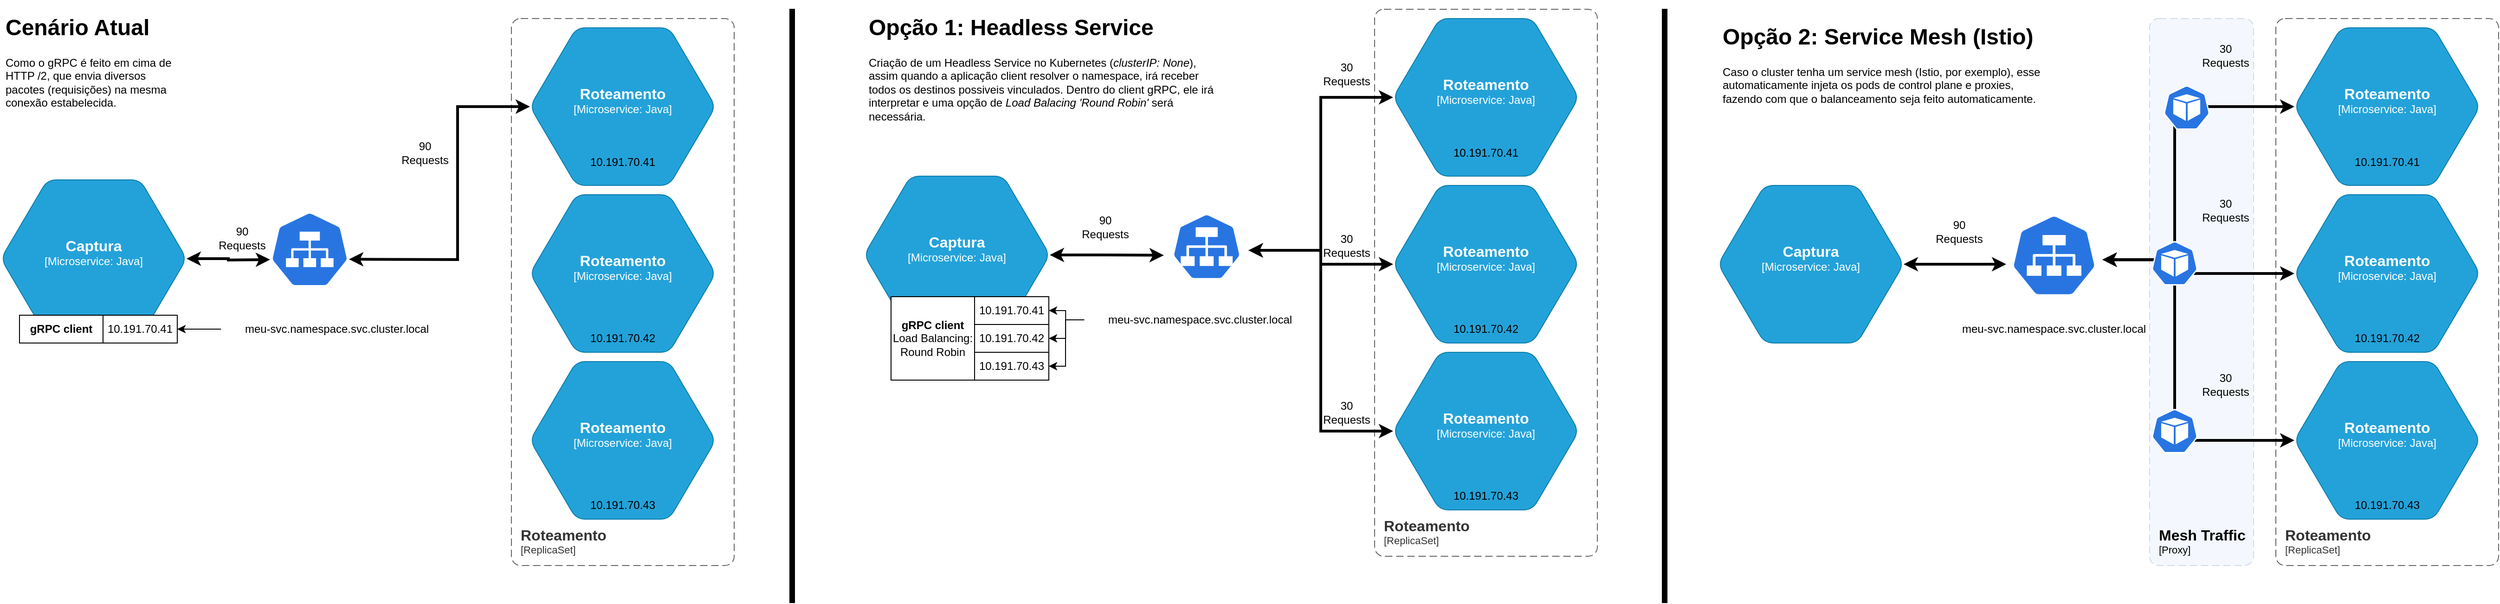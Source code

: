 <mxfile>
    <diagram name="Página-1" id="6_OINyxk6ystVRKWYmdu">
        <mxGraphModel dx="1266" dy="561" grid="1" gridSize="10" guides="1" tooltips="1" connect="1" arrows="1" fold="1" page="1" pageScale="1" pageWidth="800" pageHeight="500" math="0" shadow="0">
            <root>
                <mxCell id="0"/>
                <mxCell id="1" parent="0"/>
                <object placeholders="1" c4Name="Mesh Traffic" c4Type="" c4Application="Proxy" label="&lt;font style=&quot;font-size: 16px&quot;&gt;&lt;b&gt;&lt;div style=&quot;text-align: left&quot;&gt;%c4Name%&lt;/div&gt;&lt;/b&gt;&lt;/font&gt;&lt;div style=&quot;text-align: left&quot;&gt;[%c4Application%]&lt;/div&gt;" id="9plcJ3l9RbdWOvlSgGX6-73">
                    <mxCell style="rounded=1;fontSize=11;whiteSpace=wrap;html=1;dashed=1;arcSize=20;fillColor=#dae8fc;strokeColor=#6c8ebf;labelBackgroundColor=none;align=left;verticalAlign=bottom;labelBorderColor=none;spacingTop=0;spacing=10;dashPattern=8 4;metaEdit=1;rotatable=0;perimeter=rectanglePerimeter;noLabel=0;labelPadding=0;allowArrows=0;connectable=0;expand=0;recursiveResize=0;editable=1;pointerEvents=0;absoluteArcSize=1;points=[[0.25,0,0],[0.5,0,0],[0.75,0,0],[1,0.25,0],[1,0.5,0],[1,0.75,0],[0.75,1,0],[0.5,1,0],[0.25,1,0],[0,0.75,0],[0,0.5,0],[0,0.25,0]];opacity=30;" parent="1" vertex="1">
                        <mxGeometry x="2325" y="20" width="112" height="590" as="geometry"/>
                    </mxCell>
                </object>
                <object placeholders="1" c4Type="Captura" c4Container="Microservice" c4Technology="Java" c4Description="" label="&lt;font style=&quot;font-size: 16px&quot;&gt;&lt;b&gt;%c4Type%&lt;/b&gt;&lt;/font&gt;&lt;div&gt;[%c4Container%:&amp;nbsp;%c4Technology%]&lt;/div&gt;&lt;br&gt;&lt;div&gt;&lt;font style=&quot;font-size: 11px&quot;&gt;&lt;font color=&quot;#E6E6E6&quot;&gt;%c4Description%&lt;/font&gt;&lt;/div&gt;" id="9plcJ3l9RbdWOvlSgGX6-2">
                    <mxCell style="shape=hexagon;size=50;perimeter=hexagonPerimeter2;whiteSpace=wrap;html=1;fixedSize=1;rounded=1;labelBackgroundColor=none;fillColor=#23A2D9;fontSize=12;fontColor=#ffffff;align=center;strokeColor=#0E7DAD;metaEdit=1;points=[[0.5,0,0],[1,0.25,0],[1,0.5,0],[1,0.75,0],[0.5,1,0],[0,0.75,0],[0,0.5,0],[0,0.25,0]];resizable=0;" parent="1" vertex="1">
                        <mxGeometry x="10" y="194" width="200" height="170" as="geometry"/>
                    </mxCell>
                </object>
                <object placeholders="1" c4Type="Roteamento" c4Container="Microservice" c4Technology="Java" c4Description="" label="&lt;font style=&quot;font-size: 16px&quot;&gt;&lt;b&gt;%c4Type%&lt;/b&gt;&lt;/font&gt;&lt;div&gt;[%c4Container%:&amp;nbsp;%c4Technology%]&lt;/div&gt;&lt;br&gt;&lt;div&gt;&lt;font style=&quot;font-size: 11px&quot;&gt;&lt;font color=&quot;#E6E6E6&quot;&gt;%c4Description%&lt;/font&gt;&lt;/div&gt;" id="9plcJ3l9RbdWOvlSgGX6-3">
                    <mxCell style="shape=hexagon;size=50;perimeter=hexagonPerimeter2;whiteSpace=wrap;html=1;fixedSize=1;rounded=1;labelBackgroundColor=none;fillColor=#23A2D9;fontSize=12;fontColor=#ffffff;align=center;strokeColor=#0E7DAD;metaEdit=1;points=[[0.5,0,0],[1,0.25,0],[1,0.5,0],[1,0.75,0],[0.5,1,0],[0,0.75,0],[0,0.5,0],[0,0.25,0]];resizable=0;" parent="1" vertex="1">
                        <mxGeometry x="580" y="30" width="200" height="170" as="geometry"/>
                    </mxCell>
                </object>
                <object placeholders="1" c4Type="Roteamento" c4Container="Microservice" c4Technology="Java" c4Description="" label="&lt;font style=&quot;font-size: 16px&quot;&gt;&lt;b&gt;%c4Type%&lt;/b&gt;&lt;/font&gt;&lt;div&gt;[%c4Container%:&amp;nbsp;%c4Technology%]&lt;/div&gt;&lt;br&gt;&lt;div&gt;&lt;font style=&quot;font-size: 11px&quot;&gt;&lt;font color=&quot;#E6E6E6&quot;&gt;%c4Description%&lt;/font&gt;&lt;/div&gt;" id="9plcJ3l9RbdWOvlSgGX6-4">
                    <mxCell style="shape=hexagon;size=50;perimeter=hexagonPerimeter2;whiteSpace=wrap;html=1;fixedSize=1;rounded=1;labelBackgroundColor=none;fillColor=#23A2D9;fontSize=12;fontColor=#ffffff;align=center;strokeColor=#0E7DAD;metaEdit=1;points=[[0.5,0,0],[1,0.25,0],[1,0.5,0],[1,0.75,0],[0.5,1,0],[0,0.75,0],[0,0.5,0],[0,0.25,0]];resizable=0;" parent="1" vertex="1">
                        <mxGeometry x="580" y="210" width="200" height="170" as="geometry"/>
                    </mxCell>
                </object>
                <object placeholders="1" c4Type="Roteamento" c4Container="Microservice" c4Technology="Java" c4Description="" label="&lt;font style=&quot;font-size: 16px&quot;&gt;&lt;b&gt;%c4Type%&lt;/b&gt;&lt;/font&gt;&lt;div&gt;[%c4Container%:&amp;nbsp;%c4Technology%]&lt;/div&gt;&lt;br&gt;&lt;div&gt;&lt;font style=&quot;font-size: 11px&quot;&gt;&lt;font color=&quot;#E6E6E6&quot;&gt;%c4Description%&lt;/font&gt;&lt;/div&gt;" id="9plcJ3l9RbdWOvlSgGX6-5">
                    <mxCell style="shape=hexagon;size=50;perimeter=hexagonPerimeter2;whiteSpace=wrap;html=1;fixedSize=1;rounded=1;labelBackgroundColor=none;fillColor=#23A2D9;fontSize=12;fontColor=#ffffff;align=center;strokeColor=#0E7DAD;metaEdit=1;points=[[0.5,0,0],[1,0.25,0],[1,0.5,0],[1,0.75,0],[0.5,1,0],[0,0.75,0],[0,0.5,0],[0,0.25,0]];resizable=0;" parent="1" vertex="1">
                        <mxGeometry x="580" y="390" width="200" height="170" as="geometry"/>
                    </mxCell>
                </object>
                <object placeholders="1" c4Name="Roteamento" c4Type="" c4Application="ReplicaSet" label="&lt;font style=&quot;font-size: 16px&quot;&gt;&lt;b&gt;&lt;div style=&quot;text-align: left&quot;&gt;%c4Name%&lt;/div&gt;&lt;/b&gt;&lt;/font&gt;&lt;div style=&quot;text-align: left&quot;&gt;[%c4Application%]&lt;/div&gt;" id="9plcJ3l9RbdWOvlSgGX6-7">
                    <mxCell style="rounded=1;fontSize=11;whiteSpace=wrap;html=1;dashed=1;arcSize=20;fillColor=none;strokeColor=#666666;fontColor=#333333;labelBackgroundColor=none;align=left;verticalAlign=bottom;labelBorderColor=none;spacingTop=0;spacing=10;dashPattern=8 4;metaEdit=1;rotatable=0;perimeter=rectanglePerimeter;noLabel=0;labelPadding=0;allowArrows=0;connectable=0;expand=0;recursiveResize=0;editable=1;pointerEvents=0;absoluteArcSize=1;points=[[0.25,0,0],[0.5,0,0],[0.75,0,0],[1,0.25,0],[1,0.5,0],[1,0.75,0],[0.75,1,0],[0.5,1,0],[0.25,1,0],[0,0.75,0],[0,0.5,0],[0,0.25,0]];" parent="1" vertex="1">
                        <mxGeometry x="560" y="20" width="240" height="590" as="geometry"/>
                    </mxCell>
                </object>
                <mxCell id="9plcJ3l9RbdWOvlSgGX6-9" style="edgeStyle=orthogonalEdgeStyle;rounded=0;orthogonalLoop=1;jettySize=auto;html=1;startArrow=classic;startFill=1;strokeWidth=3;" parent="1" source="9plcJ3l9RbdWOvlSgGX6-2" edge="1">
                    <mxGeometry relative="1" as="geometry">
                        <mxPoint x="300" y="280" as="targetPoint"/>
                    </mxGeometry>
                </mxCell>
                <mxCell id="9plcJ3l9RbdWOvlSgGX6-10" style="edgeStyle=orthogonalEdgeStyle;rounded=0;orthogonalLoop=1;jettySize=auto;html=1;entryX=0;entryY=0.5;entryDx=0;entryDy=0;entryPerimeter=0;startArrow=classic;startFill=1;strokeWidth=3;exitX=0.995;exitY=0.63;exitDx=0;exitDy=0;exitPerimeter=0;" parent="1" source="2" target="9plcJ3l9RbdWOvlSgGX6-3" edge="1">
                    <mxGeometry relative="1" as="geometry">
                        <Array as="points">
                            <mxPoint x="414" y="280"/>
                            <mxPoint x="502" y="280"/>
                            <mxPoint x="502" y="115"/>
                        </Array>
                        <mxPoint x="424.17" y="280" as="sourcePoint"/>
                    </mxGeometry>
                </mxCell>
                <mxCell id="9plcJ3l9RbdWOvlSgGX6-37" style="edgeStyle=orthogonalEdgeStyle;rounded=0;orthogonalLoop=1;jettySize=auto;html=1;entryX=1;entryY=0.5;entryDx=0;entryDy=0;" parent="1" source="9plcJ3l9RbdWOvlSgGX6-11" target="9plcJ3l9RbdWOvlSgGX6-13" edge="1">
                    <mxGeometry relative="1" as="geometry"/>
                </mxCell>
                <mxCell id="9plcJ3l9RbdWOvlSgGX6-11" value="meu-svc.namespace.svc.cluster.local" style="text;html=1;align=center;verticalAlign=middle;whiteSpace=wrap;rounded=0;" parent="1" vertex="1">
                    <mxGeometry x="247.09" y="340" width="250" height="30" as="geometry"/>
                </mxCell>
                <mxCell id="9plcJ3l9RbdWOvlSgGX6-12" value="10.191.70.41" style="text;html=1;align=center;verticalAlign=middle;whiteSpace=wrap;rounded=0;" parent="1" vertex="1">
                    <mxGeometry x="640" y="160" width="80" height="30" as="geometry"/>
                </mxCell>
                <mxCell id="9plcJ3l9RbdWOvlSgGX6-13" value="10.191.70.41" style="text;html=1;align=center;verticalAlign=middle;whiteSpace=wrap;rounded=0;fillColor=default;strokeColor=default;gradientColor=none;" parent="1" vertex="1">
                    <mxGeometry x="120" y="340" width="80" height="30" as="geometry"/>
                </mxCell>
                <mxCell id="9plcJ3l9RbdWOvlSgGX6-14" value="10.191.70.42" style="text;html=1;align=center;verticalAlign=middle;whiteSpace=wrap;rounded=0;" parent="1" vertex="1">
                    <mxGeometry x="640" y="350" width="80" height="30" as="geometry"/>
                </mxCell>
                <mxCell id="9plcJ3l9RbdWOvlSgGX6-15" value="10.191.70.43" style="text;html=1;align=center;verticalAlign=middle;whiteSpace=wrap;rounded=0;" parent="1" vertex="1">
                    <mxGeometry x="640" y="530" width="80" height="30" as="geometry"/>
                </mxCell>
                <object placeholders="1" c4Type="Captura" c4Container="Microservice" c4Technology="Java" c4Description="" label="&lt;font style=&quot;font-size: 16px&quot;&gt;&lt;b&gt;%c4Type%&lt;/b&gt;&lt;/font&gt;&lt;div&gt;[%c4Container%:&amp;nbsp;%c4Technology%]&lt;/div&gt;&lt;br&gt;&lt;div&gt;&lt;font style=&quot;font-size: 11px&quot;&gt;&lt;font color=&quot;#E6E6E6&quot;&gt;%c4Description%&lt;/font&gt;&lt;/div&gt;" id="9plcJ3l9RbdWOvlSgGX6-16">
                    <mxCell style="shape=hexagon;size=50;perimeter=hexagonPerimeter2;whiteSpace=wrap;html=1;fixedSize=1;rounded=1;labelBackgroundColor=none;fillColor=#23A2D9;fontSize=12;fontColor=#ffffff;align=center;strokeColor=#0E7DAD;metaEdit=1;points=[[0.5,0,0],[1,0.25,0],[1,0.5,0],[1,0.75,0],[0.5,1,0],[0,0.75,0],[0,0.5,0],[0,0.25,0]];resizable=0;" parent="1" vertex="1">
                        <mxGeometry x="940" y="190" width="200" height="170" as="geometry"/>
                    </mxCell>
                </object>
                <object placeholders="1" c4Type="Roteamento" c4Container="Microservice" c4Technology="Java" c4Description="" label="&lt;font style=&quot;font-size: 16px&quot;&gt;&lt;b&gt;%c4Type%&lt;/b&gt;&lt;/font&gt;&lt;div&gt;[%c4Container%:&amp;nbsp;%c4Technology%]&lt;/div&gt;&lt;br&gt;&lt;div&gt;&lt;font style=&quot;font-size: 11px&quot;&gt;&lt;font color=&quot;#E6E6E6&quot;&gt;%c4Description%&lt;/font&gt;&lt;/div&gt;" id="9plcJ3l9RbdWOvlSgGX6-17">
                    <mxCell style="shape=hexagon;size=50;perimeter=hexagonPerimeter2;whiteSpace=wrap;html=1;fixedSize=1;rounded=1;labelBackgroundColor=none;fillColor=#23A2D9;fontSize=12;fontColor=#ffffff;align=center;strokeColor=#0E7DAD;metaEdit=1;points=[[0.5,0,0],[1,0.25,0],[1,0.5,0],[1,0.75,0],[0.5,1,0],[0,0.75,0],[0,0.5,0],[0,0.25,0]];resizable=0;" parent="1" vertex="1">
                        <mxGeometry x="1510" y="20" width="200" height="170" as="geometry"/>
                    </mxCell>
                </object>
                <object placeholders="1" c4Type="Roteamento" c4Container="Microservice" c4Technology="Java" c4Description="" label="&lt;font style=&quot;font-size: 16px&quot;&gt;&lt;b&gt;%c4Type%&lt;/b&gt;&lt;/font&gt;&lt;div&gt;[%c4Container%:&amp;nbsp;%c4Technology%]&lt;/div&gt;&lt;br&gt;&lt;div&gt;&lt;font style=&quot;font-size: 11px&quot;&gt;&lt;font color=&quot;#E6E6E6&quot;&gt;%c4Description%&lt;/font&gt;&lt;/div&gt;" id="9plcJ3l9RbdWOvlSgGX6-18">
                    <mxCell style="shape=hexagon;size=50;perimeter=hexagonPerimeter2;whiteSpace=wrap;html=1;fixedSize=1;rounded=1;labelBackgroundColor=none;fillColor=#23A2D9;fontSize=12;fontColor=#ffffff;align=center;strokeColor=#0E7DAD;metaEdit=1;points=[[0.5,0,0],[1,0.25,0],[1,0.5,0],[1,0.75,0],[0.5,1,0],[0,0.75,0],[0,0.5,0],[0,0.25,0]];resizable=0;" parent="1" vertex="1">
                        <mxGeometry x="1510" y="200" width="200" height="170" as="geometry"/>
                    </mxCell>
                </object>
                <object placeholders="1" c4Type="Roteamento" c4Container="Microservice" c4Technology="Java" c4Description="" label="&lt;font style=&quot;font-size: 16px&quot;&gt;&lt;b&gt;%c4Type%&lt;/b&gt;&lt;/font&gt;&lt;div&gt;[%c4Container%:&amp;nbsp;%c4Technology%]&lt;/div&gt;&lt;br&gt;&lt;div&gt;&lt;font style=&quot;font-size: 11px&quot;&gt;&lt;font color=&quot;#E6E6E6&quot;&gt;%c4Description%&lt;/font&gt;&lt;/div&gt;" id="9plcJ3l9RbdWOvlSgGX6-19">
                    <mxCell style="shape=hexagon;size=50;perimeter=hexagonPerimeter2;whiteSpace=wrap;html=1;fixedSize=1;rounded=1;labelBackgroundColor=none;fillColor=#23A2D9;fontSize=12;fontColor=#ffffff;align=center;strokeColor=#0E7DAD;metaEdit=1;points=[[0.5,0,0],[1,0.25,0],[1,0.5,0],[1,0.75,0],[0.5,1,0],[0,0.75,0],[0,0.5,0],[0,0.25,0]];resizable=0;" parent="1" vertex="1">
                        <mxGeometry x="1510" y="380" width="200" height="170" as="geometry"/>
                    </mxCell>
                </object>
                <object placeholders="1" c4Name="Roteamento" c4Type="" c4Application="ReplicaSet" label="&lt;font style=&quot;font-size: 16px&quot;&gt;&lt;b&gt;&lt;div style=&quot;text-align: left&quot;&gt;%c4Name%&lt;/div&gt;&lt;/b&gt;&lt;/font&gt;&lt;div style=&quot;text-align: left&quot;&gt;[%c4Application%]&lt;/div&gt;" id="9plcJ3l9RbdWOvlSgGX6-20">
                    <mxCell style="rounded=1;fontSize=11;whiteSpace=wrap;html=1;dashed=1;arcSize=20;fillColor=none;strokeColor=#666666;fontColor=#333333;labelBackgroundColor=none;align=left;verticalAlign=bottom;labelBorderColor=none;spacingTop=0;spacing=10;dashPattern=8 4;metaEdit=1;rotatable=0;perimeter=rectanglePerimeter;noLabel=0;labelPadding=0;allowArrows=0;connectable=0;expand=0;recursiveResize=0;editable=1;pointerEvents=0;absoluteArcSize=1;points=[[0.25,0,0],[0.5,0,0],[0.75,0,0],[1,0.25,0],[1,0.5,0],[1,0.75,0],[0.75,1,0],[0.5,1,0],[0.25,1,0],[0,0.75,0],[0,0.5,0],[0,0.25,0]];" parent="1" vertex="1">
                        <mxGeometry x="1490" y="10" width="240" height="590" as="geometry"/>
                    </mxCell>
                </object>
                <mxCell id="9plcJ3l9RbdWOvlSgGX6-29" style="edgeStyle=orthogonalEdgeStyle;rounded=0;orthogonalLoop=1;jettySize=auto;html=1;startArrow=classic;startFill=1;strokeWidth=3;" parent="1" target="9plcJ3l9RbdWOvlSgGX6-18" edge="1">
                    <mxGeometry relative="1" as="geometry">
                        <Array as="points">
                            <mxPoint x="1432" y="270"/>
                            <mxPoint x="1432" y="285"/>
                        </Array>
                        <mxPoint x="1354.17" y="270.029" as="sourcePoint"/>
                    </mxGeometry>
                </mxCell>
                <mxCell id="9plcJ3l9RbdWOvlSgGX6-22" style="edgeStyle=orthogonalEdgeStyle;rounded=0;orthogonalLoop=1;jettySize=auto;html=1;entryX=0.005;entryY=0.63;entryDx=0;entryDy=0;entryPerimeter=0;startArrow=classic;startFill=1;strokeWidth=3;" parent="1" source="9plcJ3l9RbdWOvlSgGX6-16" target="3" edge="1">
                    <mxGeometry relative="1" as="geometry">
                        <mxPoint x="1250.521" y="275" as="targetPoint"/>
                    </mxGeometry>
                </mxCell>
                <mxCell id="9plcJ3l9RbdWOvlSgGX6-23" style="edgeStyle=orthogonalEdgeStyle;rounded=0;orthogonalLoop=1;jettySize=auto;html=1;entryX=0;entryY=0.5;entryDx=0;entryDy=0;entryPerimeter=0;startArrow=classic;startFill=1;strokeWidth=3;" parent="1" target="9plcJ3l9RbdWOvlSgGX6-17" edge="1">
                    <mxGeometry relative="1" as="geometry">
                        <Array as="points">
                            <mxPoint x="1432" y="270"/>
                            <mxPoint x="1432" y="105"/>
                        </Array>
                        <mxPoint x="1354.17" y="270.029" as="sourcePoint"/>
                    </mxGeometry>
                </mxCell>
                <mxCell id="9plcJ3l9RbdWOvlSgGX6-34" style="edgeStyle=orthogonalEdgeStyle;rounded=0;orthogonalLoop=1;jettySize=auto;html=1;" parent="1" source="9plcJ3l9RbdWOvlSgGX6-24" target="9plcJ3l9RbdWOvlSgGX6-26" edge="1">
                    <mxGeometry relative="1" as="geometry"/>
                </mxCell>
                <mxCell id="9plcJ3l9RbdWOvlSgGX6-35" style="edgeStyle=orthogonalEdgeStyle;rounded=0;orthogonalLoop=1;jettySize=auto;html=1;entryX=1;entryY=0.5;entryDx=0;entryDy=0;" parent="1" source="9plcJ3l9RbdWOvlSgGX6-24" target="9plcJ3l9RbdWOvlSgGX6-31" edge="1">
                    <mxGeometry relative="1" as="geometry"/>
                </mxCell>
                <mxCell id="9plcJ3l9RbdWOvlSgGX6-36" style="edgeStyle=orthogonalEdgeStyle;rounded=0;orthogonalLoop=1;jettySize=auto;html=1;entryX=1;entryY=0.5;entryDx=0;entryDy=0;" parent="1" source="9plcJ3l9RbdWOvlSgGX6-24" target="9plcJ3l9RbdWOvlSgGX6-32" edge="1">
                    <mxGeometry relative="1" as="geometry">
                        <Array as="points">
                            <mxPoint x="1157" y="345"/>
                            <mxPoint x="1157" y="395"/>
                        </Array>
                    </mxGeometry>
                </mxCell>
                <mxCell id="9plcJ3l9RbdWOvlSgGX6-24" value="meu-svc.namespace.svc.cluster.local" style="text;html=1;align=center;verticalAlign=middle;whiteSpace=wrap;rounded=0;" parent="1" vertex="1">
                    <mxGeometry x="1177.09" y="330" width="250" height="30" as="geometry"/>
                </mxCell>
                <mxCell id="9plcJ3l9RbdWOvlSgGX6-25" value="10.191.70.41" style="text;html=1;align=center;verticalAlign=middle;whiteSpace=wrap;rounded=0;" parent="1" vertex="1">
                    <mxGeometry x="1570" y="150" width="80" height="30" as="geometry"/>
                </mxCell>
                <mxCell id="9plcJ3l9RbdWOvlSgGX6-26" value="10.191.70.41" style="text;html=1;align=center;verticalAlign=middle;whiteSpace=wrap;rounded=0;fillColor=default;strokeColor=default;gradientColor=none;" parent="1" vertex="1">
                    <mxGeometry x="1059" y="320" width="80" height="30" as="geometry"/>
                </mxCell>
                <mxCell id="9plcJ3l9RbdWOvlSgGX6-27" value="10.191.70.42" style="text;html=1;align=center;verticalAlign=middle;whiteSpace=wrap;rounded=0;" parent="1" vertex="1">
                    <mxGeometry x="1570" y="340" width="80" height="30" as="geometry"/>
                </mxCell>
                <mxCell id="9plcJ3l9RbdWOvlSgGX6-28" value="10.191.70.43" style="text;html=1;align=center;verticalAlign=middle;whiteSpace=wrap;rounded=0;" parent="1" vertex="1">
                    <mxGeometry x="1570" y="520" width="80" height="30" as="geometry"/>
                </mxCell>
                <mxCell id="9plcJ3l9RbdWOvlSgGX6-30" style="edgeStyle=orthogonalEdgeStyle;rounded=0;orthogonalLoop=1;jettySize=auto;html=1;entryX=0;entryY=0.5;entryDx=0;entryDy=0;entryPerimeter=0;startArrow=classic;startFill=1;strokeWidth=3;" parent="1" target="9plcJ3l9RbdWOvlSgGX6-19" edge="1">
                    <mxGeometry relative="1" as="geometry">
                        <Array as="points">
                            <mxPoint x="1432" y="270"/>
                            <mxPoint x="1432" y="465"/>
                        </Array>
                        <mxPoint x="1354.17" y="270.029" as="sourcePoint"/>
                    </mxGeometry>
                </mxCell>
                <mxCell id="9plcJ3l9RbdWOvlSgGX6-31" value="10.191.70.42" style="text;html=1;align=center;verticalAlign=middle;whiteSpace=wrap;rounded=0;fillColor=default;strokeColor=default;gradientColor=none;" parent="1" vertex="1">
                    <mxGeometry x="1059" y="350" width="80" height="30" as="geometry"/>
                </mxCell>
                <mxCell id="9plcJ3l9RbdWOvlSgGX6-32" value="10.191.70.43" style="text;html=1;align=center;verticalAlign=middle;whiteSpace=wrap;rounded=0;fillColor=default;strokeColor=default;gradientColor=none;" parent="1" vertex="1">
                    <mxGeometry x="1059" y="380" width="80" height="30" as="geometry"/>
                </mxCell>
                <mxCell id="9plcJ3l9RbdWOvlSgGX6-33" value="&lt;b&gt;gRPC client&lt;/b&gt;&lt;br&gt;Load Balancing: Round Robin" style="rounded=0;whiteSpace=wrap;html=1;" parent="1" vertex="1">
                    <mxGeometry x="969" y="320" width="90" height="90" as="geometry"/>
                </mxCell>
                <mxCell id="9plcJ3l9RbdWOvlSgGX6-38" value="&lt;b&gt;gRPC client&lt;/b&gt;" style="rounded=0;whiteSpace=wrap;html=1;" parent="1" vertex="1">
                    <mxGeometry x="30" y="340" width="90" height="30" as="geometry"/>
                </mxCell>
                <mxCell id="9plcJ3l9RbdWOvlSgGX6-40" value="&lt;h1&gt;Cenário Atual&lt;/h1&gt;&lt;p&gt;Como o gRPC é feito em cima de HTTP /2, que envia diversos pacotes (requisições) na mesma conexão estabelecida.&lt;/p&gt;" style="text;html=1;spacing=5;spacingTop=-20;whiteSpace=wrap;overflow=hidden;rounded=0;" parent="1" vertex="1">
                    <mxGeometry x="10" y="10" width="190" height="120" as="geometry"/>
                </mxCell>
                <mxCell id="9plcJ3l9RbdWOvlSgGX6-41" value="&lt;h1&gt;Opção 1: Headless Service&lt;/h1&gt;&lt;div&gt;Criação de um Headless Service no Kubernetes (&lt;i&gt;clusterIP: None&lt;/i&gt;), assim quando a aplicação client resolver o namespace, irá receber todos os destinos possiveis vinculados. Dentro do client gRPC, ele irá interpretar e uma opção de &lt;i&gt;Load Balacing 'Round Robin' &lt;/i&gt;será necessária.&lt;/div&gt;" style="text;html=1;spacing=5;spacingTop=-20;whiteSpace=wrap;overflow=hidden;rounded=0;" parent="1" vertex="1">
                    <mxGeometry x="940" y="10" width="380" height="130" as="geometry"/>
                </mxCell>
                <object placeholders="1" c4Type="Captura" c4Container="Microservice" c4Technology="Java" c4Description="" label="&lt;font style=&quot;font-size: 16px&quot;&gt;&lt;b&gt;%c4Type%&lt;/b&gt;&lt;/font&gt;&lt;div&gt;[%c4Container%:&amp;nbsp;%c4Technology%]&lt;/div&gt;&lt;br&gt;&lt;div&gt;&lt;font style=&quot;font-size: 11px&quot;&gt;&lt;font color=&quot;#E6E6E6&quot;&gt;%c4Description%&lt;/font&gt;&lt;/div&gt;" id="9plcJ3l9RbdWOvlSgGX6-43">
                    <mxCell style="shape=hexagon;size=50;perimeter=hexagonPerimeter2;whiteSpace=wrap;html=1;fixedSize=1;rounded=1;labelBackgroundColor=none;fillColor=#23A2D9;fontSize=12;fontColor=#ffffff;align=center;strokeColor=#0E7DAD;metaEdit=1;points=[[0.5,0,0],[1,0.25,0],[1,0.5,0],[1,0.75,0],[0.5,1,0],[0,0.75,0],[0,0.5,0],[0,0.25,0]];resizable=0;" parent="1" vertex="1">
                        <mxGeometry x="1860" y="200" width="200" height="170" as="geometry"/>
                    </mxCell>
                </object>
                <object placeholders="1" c4Type="Roteamento" c4Container="Microservice" c4Technology="Java" c4Description="" label="&lt;font style=&quot;font-size: 16px&quot;&gt;&lt;b&gt;%c4Type%&lt;/b&gt;&lt;/font&gt;&lt;div&gt;[%c4Container%:&amp;nbsp;%c4Technology%]&lt;/div&gt;&lt;br&gt;&lt;div&gt;&lt;font style=&quot;font-size: 11px&quot;&gt;&lt;font color=&quot;#E6E6E6&quot;&gt;%c4Description%&lt;/font&gt;&lt;/div&gt;" id="9plcJ3l9RbdWOvlSgGX6-44">
                    <mxCell style="shape=hexagon;size=50;perimeter=hexagonPerimeter2;whiteSpace=wrap;html=1;fixedSize=1;rounded=1;labelBackgroundColor=none;fillColor=#23A2D9;fontSize=12;fontColor=#ffffff;align=center;strokeColor=#0E7DAD;metaEdit=1;points=[[0.5,0,0],[1,0.25,0],[1,0.5,0],[1,0.75,0],[0.5,1,0],[0,0.75,0],[0,0.5,0],[0,0.25,0]];resizable=0;" parent="1" vertex="1">
                        <mxGeometry x="2481" y="30" width="200" height="170" as="geometry"/>
                    </mxCell>
                </object>
                <object placeholders="1" c4Type="Roteamento" c4Container="Microservice" c4Technology="Java" c4Description="" label="&lt;font style=&quot;font-size: 16px&quot;&gt;&lt;b&gt;%c4Type%&lt;/b&gt;&lt;/font&gt;&lt;div&gt;[%c4Container%:&amp;nbsp;%c4Technology%]&lt;/div&gt;&lt;br&gt;&lt;div&gt;&lt;font style=&quot;font-size: 11px&quot;&gt;&lt;font color=&quot;#E6E6E6&quot;&gt;%c4Description%&lt;/font&gt;&lt;/div&gt;" id="9plcJ3l9RbdWOvlSgGX6-45">
                    <mxCell style="shape=hexagon;size=50;perimeter=hexagonPerimeter2;whiteSpace=wrap;html=1;fixedSize=1;rounded=1;labelBackgroundColor=none;fillColor=#23A2D9;fontSize=12;fontColor=#ffffff;align=center;strokeColor=#0E7DAD;metaEdit=1;points=[[0.5,0,0],[1,0.25,0],[1,0.5,0],[1,0.75,0],[0.5,1,0],[0,0.75,0],[0,0.5,0],[0,0.25,0]];resizable=0;" parent="1" vertex="1">
                        <mxGeometry x="2481" y="210" width="200" height="170" as="geometry"/>
                    </mxCell>
                </object>
                <object placeholders="1" c4Type="Roteamento" c4Container="Microservice" c4Technology="Java" c4Description="" label="&lt;font style=&quot;font-size: 16px&quot;&gt;&lt;b&gt;%c4Type%&lt;/b&gt;&lt;/font&gt;&lt;div&gt;[%c4Container%:&amp;nbsp;%c4Technology%]&lt;/div&gt;&lt;br&gt;&lt;div&gt;&lt;font style=&quot;font-size: 11px&quot;&gt;&lt;font color=&quot;#E6E6E6&quot;&gt;%c4Description%&lt;/font&gt;&lt;/div&gt;" id="9plcJ3l9RbdWOvlSgGX6-46">
                    <mxCell style="shape=hexagon;size=50;perimeter=hexagonPerimeter2;whiteSpace=wrap;html=1;fixedSize=1;rounded=1;labelBackgroundColor=none;fillColor=#23A2D9;fontSize=12;fontColor=#ffffff;align=center;strokeColor=#0E7DAD;metaEdit=1;points=[[0.5,0,0],[1,0.25,0],[1,0.5,0],[1,0.75,0],[0.5,1,0],[0,0.75,0],[0,0.5,0],[0,0.25,0]];resizable=0;" parent="1" vertex="1">
                        <mxGeometry x="2481" y="390" width="200" height="170" as="geometry"/>
                    </mxCell>
                </object>
                <object placeholders="1" c4Name="Roteamento" c4Type="" c4Application="ReplicaSet" label="&lt;font style=&quot;font-size: 16px&quot;&gt;&lt;b&gt;&lt;div style=&quot;text-align: left&quot;&gt;%c4Name%&lt;/div&gt;&lt;/b&gt;&lt;/font&gt;&lt;div style=&quot;text-align: left&quot;&gt;[%c4Application%]&lt;/div&gt;" id="9plcJ3l9RbdWOvlSgGX6-47">
                    <mxCell style="rounded=1;fontSize=11;whiteSpace=wrap;html=1;dashed=1;arcSize=20;fillColor=none;strokeColor=#666666;fontColor=#333333;labelBackgroundColor=none;align=left;verticalAlign=bottom;labelBorderColor=none;spacingTop=0;spacing=10;dashPattern=8 4;metaEdit=1;rotatable=0;perimeter=rectanglePerimeter;noLabel=0;labelPadding=0;allowArrows=0;connectable=0;expand=0;recursiveResize=0;editable=1;pointerEvents=0;absoluteArcSize=1;points=[[0.25,0,0],[0.5,0,0],[0.75,0,0],[1,0.25,0],[1,0.5,0],[1,0.75,0],[0.75,1,0],[0.5,1,0],[0.25,1,0],[0,0.75,0],[0,0.5,0],[0,0.25,0]];" parent="1" vertex="1">
                        <mxGeometry x="2461" y="20" width="240" height="590" as="geometry"/>
                    </mxCell>
                </object>
                <mxCell id="9plcJ3l9RbdWOvlSgGX6-48" style="edgeStyle=orthogonalEdgeStyle;rounded=0;orthogonalLoop=1;jettySize=auto;html=1;startArrow=classic;startFill=1;strokeWidth=3;" parent="1" target="9plcJ3l9RbdWOvlSgGX6-45" edge="1">
                    <mxGeometry relative="1" as="geometry">
                        <Array as="points">
                            <mxPoint x="2352" y="280"/>
                            <mxPoint x="2352" y="295"/>
                        </Array>
                        <mxPoint x="2274.17" y="280.143" as="sourcePoint"/>
                    </mxGeometry>
                </mxCell>
                <mxCell id="9plcJ3l9RbdWOvlSgGX6-50" style="edgeStyle=orthogonalEdgeStyle;rounded=0;orthogonalLoop=1;jettySize=auto;html=1;entryX=0.005;entryY=0.63;entryDx=0;entryDy=0;entryPerimeter=0;startArrow=classic;startFill=1;strokeWidth=3;" parent="1" source="9plcJ3l9RbdWOvlSgGX6-43" edge="1">
                    <mxGeometry relative="1" as="geometry">
                        <mxPoint x="2170.521" y="285" as="targetPoint"/>
                    </mxGeometry>
                </mxCell>
                <mxCell id="9plcJ3l9RbdWOvlSgGX6-51" style="edgeStyle=orthogonalEdgeStyle;rounded=0;orthogonalLoop=1;jettySize=auto;html=1;entryX=0;entryY=0.5;entryDx=0;entryDy=0;entryPerimeter=0;startArrow=classic;startFill=1;strokeWidth=3;" parent="1" target="9plcJ3l9RbdWOvlSgGX6-44" edge="1">
                    <mxGeometry relative="1" as="geometry">
                        <Array as="points">
                            <mxPoint x="2352" y="280"/>
                            <mxPoint x="2352" y="115"/>
                        </Array>
                        <mxPoint x="2274.17" y="280.143" as="sourcePoint"/>
                    </mxGeometry>
                </mxCell>
                <mxCell id="9plcJ3l9RbdWOvlSgGX6-55" value="meu-svc.namespace.svc.cluster.local" style="text;html=1;align=center;verticalAlign=middle;whiteSpace=wrap;rounded=0;" parent="1" vertex="1">
                    <mxGeometry x="2097.09" y="340" width="250" height="30" as="geometry"/>
                </mxCell>
                <mxCell id="9plcJ3l9RbdWOvlSgGX6-56" value="10.191.70.41" style="text;html=1;align=center;verticalAlign=middle;whiteSpace=wrap;rounded=0;" parent="1" vertex="1">
                    <mxGeometry x="2541" y="160" width="80" height="30" as="geometry"/>
                </mxCell>
                <mxCell id="9plcJ3l9RbdWOvlSgGX6-58" value="10.191.70.42" style="text;html=1;align=center;verticalAlign=middle;whiteSpace=wrap;rounded=0;" parent="1" vertex="1">
                    <mxGeometry x="2541" y="350" width="80" height="30" as="geometry"/>
                </mxCell>
                <mxCell id="9plcJ3l9RbdWOvlSgGX6-59" value="10.191.70.43" style="text;html=1;align=center;verticalAlign=middle;whiteSpace=wrap;rounded=0;" parent="1" vertex="1">
                    <mxGeometry x="2541" y="530" width="80" height="30" as="geometry"/>
                </mxCell>
                <mxCell id="9plcJ3l9RbdWOvlSgGX6-60" style="edgeStyle=orthogonalEdgeStyle;rounded=0;orthogonalLoop=1;jettySize=auto;html=1;entryX=0;entryY=0.5;entryDx=0;entryDy=0;entryPerimeter=0;startArrow=classic;startFill=1;strokeWidth=3;" parent="1" target="9plcJ3l9RbdWOvlSgGX6-46" edge="1">
                    <mxGeometry relative="1" as="geometry">
                        <Array as="points">
                            <mxPoint x="2352" y="280"/>
                            <mxPoint x="2352" y="475"/>
                        </Array>
                        <mxPoint x="2274.17" y="280.143" as="sourcePoint"/>
                    </mxGeometry>
                </mxCell>
                <mxCell id="9plcJ3l9RbdWOvlSgGX6-64" value="&lt;h1&gt;Opção 2: Service Mesh (Istio)&lt;/h1&gt;&lt;div&gt;Caso o cluster tenha um service mesh (Istio, por exemplo), esse automaticamente injeta os pods de control plane e proxies, fazendo com que o balanceamento seja feito automaticamente.&amp;nbsp;&lt;/div&gt;" style="text;html=1;spacing=5;spacingTop=-20;whiteSpace=wrap;overflow=hidden;rounded=0;" parent="1" vertex="1">
                    <mxGeometry x="1860" y="20" width="360" height="120" as="geometry"/>
                </mxCell>
                <mxCell id="9plcJ3l9RbdWOvlSgGX6-74" value="90 Requests" style="text;html=1;align=center;verticalAlign=middle;whiteSpace=wrap;rounded=0;" parent="1" vertex="1">
                    <mxGeometry x="240" y="242" width="60" height="30" as="geometry"/>
                </mxCell>
                <mxCell id="9plcJ3l9RbdWOvlSgGX6-75" value="90 Requests" style="text;html=1;align=center;verticalAlign=middle;whiteSpace=wrap;rounded=0;" parent="1" vertex="1">
                    <mxGeometry x="437.09" y="150" width="60" height="30" as="geometry"/>
                </mxCell>
                <mxCell id="9plcJ3l9RbdWOvlSgGX6-76" value="90 Requests" style="text;html=1;align=center;verticalAlign=middle;whiteSpace=wrap;rounded=0;" parent="1" vertex="1">
                    <mxGeometry x="1170" y="230" width="60" height="30" as="geometry"/>
                </mxCell>
                <mxCell id="9plcJ3l9RbdWOvlSgGX6-77" value="30 Requests" style="text;html=1;align=center;verticalAlign=middle;whiteSpace=wrap;rounded=0;" parent="1" vertex="1">
                    <mxGeometry x="1430" y="65" width="60" height="30" as="geometry"/>
                </mxCell>
                <mxCell id="9plcJ3l9RbdWOvlSgGX6-78" value="30 Requests" style="text;html=1;align=center;verticalAlign=middle;whiteSpace=wrap;rounded=0;" parent="1" vertex="1">
                    <mxGeometry x="1430" y="250" width="60" height="30" as="geometry"/>
                </mxCell>
                <mxCell id="9plcJ3l9RbdWOvlSgGX6-79" value="30 Requests" style="text;html=1;align=center;verticalAlign=middle;whiteSpace=wrap;rounded=0;" parent="1" vertex="1">
                    <mxGeometry x="1430" y="430" width="60" height="30" as="geometry"/>
                </mxCell>
                <mxCell id="9plcJ3l9RbdWOvlSgGX6-80" value="90 Requests" style="text;html=1;align=center;verticalAlign=middle;whiteSpace=wrap;rounded=0;" parent="1" vertex="1">
                    <mxGeometry x="2090" y="235" width="60" height="30" as="geometry"/>
                </mxCell>
                <mxCell id="9plcJ3l9RbdWOvlSgGX6-81" value="30 Requests" style="text;html=1;align=center;verticalAlign=middle;whiteSpace=wrap;rounded=0;" parent="1" vertex="1">
                    <mxGeometry x="2377" y="45" width="60" height="30" as="geometry"/>
                </mxCell>
                <mxCell id="9plcJ3l9RbdWOvlSgGX6-82" value="30 Requests" style="text;html=1;align=center;verticalAlign=middle;whiteSpace=wrap;rounded=0;" parent="1" vertex="1">
                    <mxGeometry x="2377" y="212" width="60" height="30" as="geometry"/>
                </mxCell>
                <mxCell id="9plcJ3l9RbdWOvlSgGX6-83" value="30 Requests" style="text;html=1;align=center;verticalAlign=middle;whiteSpace=wrap;rounded=0;" parent="1" vertex="1">
                    <mxGeometry x="2377" y="400" width="60" height="30" as="geometry"/>
                </mxCell>
                <mxCell id="9plcJ3l9RbdWOvlSgGX6-84" value="" style="html=1;points=[];perimeter=orthogonalPerimeter;fillColor=strokeColor;" parent="1" vertex="1">
                    <mxGeometry x="860" y="10" width="5" height="640" as="geometry"/>
                </mxCell>
                <mxCell id="9plcJ3l9RbdWOvlSgGX6-85" value="" style="html=1;points=[];perimeter=orthogonalPerimeter;fillColor=strokeColor;" parent="1" vertex="1">
                    <mxGeometry x="1800" y="10" width="5" height="640" as="geometry"/>
                </mxCell>
                <mxCell id="2" value="" style="sketch=0;html=1;dashed=0;whitespace=wrap;fillColor=#2875E2;strokeColor=#ffffff;points=[[0.005,0.63,0],[0.1,0.2,0],[0.9,0.2,0],[0.5,0,0],[0.995,0.63,0],[0.72,0.99,0],[0.5,1,0],[0.28,0.99,0]];verticalLabelPosition=bottom;align=center;verticalAlign=top;shape=mxgraph.kubernetes.icon;prIcon=svc" vertex="1" parent="1">
                    <mxGeometry x="300" y="228" width="85.42" height="82" as="geometry"/>
                </mxCell>
                <mxCell id="3" value="" style="sketch=0;html=1;dashed=0;whitespace=wrap;fillColor=#2875E2;strokeColor=#ffffff;points=[[0.005,0.63,0],[0.1,0.2,0],[0.9,0.2,0],[0.5,0,0],[0.995,0.63,0],[0.72,0.99,0],[0.5,1,0],[0.28,0.99,0]];verticalLabelPosition=bottom;align=center;verticalAlign=top;shape=mxgraph.kubernetes.icon;prIcon=svc" vertex="1" parent="1">
                    <mxGeometry x="1262.5" y="230" width="93.18" height="72" as="geometry"/>
                </mxCell>
                <mxCell id="4" value="" style="sketch=0;html=1;dashed=0;whitespace=wrap;fillColor=#2875E2;strokeColor=#ffffff;points=[[0.005,0.63,0],[0.1,0.2,0],[0.9,0.2,0],[0.5,0,0],[0.995,0.63,0],[0.72,0.99,0],[0.5,1,0],[0.28,0.99,0]];verticalLabelPosition=bottom;align=center;verticalAlign=top;shape=mxgraph.kubernetes.icon;prIcon=svc;" vertex="1" parent="1">
                    <mxGeometry x="2173.13" y="231" width="97.91" height="89" as="geometry"/>
                </mxCell>
                <mxCell id="5" value="" style="sketch=0;html=1;dashed=0;whitespace=wrap;fillColor=#2875E2;strokeColor=#ffffff;points=[[0.005,0.63,0],[0.1,0.2,0],[0.9,0.2,0],[0.5,0,0],[0.995,0.63,0],[0.72,0.99,0],[0.5,1,0],[0.28,0.99,0]];verticalLabelPosition=bottom;align=center;verticalAlign=top;shape=mxgraph.kubernetes.icon;prIcon=pod" vertex="1" parent="1">
                    <mxGeometry x="2340" y="92" width="50" height="48" as="geometry"/>
                </mxCell>
                <mxCell id="6" value="" style="sketch=0;html=1;dashed=0;whitespace=wrap;fillColor=#2875E2;strokeColor=#ffffff;points=[[0.005,0.63,0],[0.1,0.2,0],[0.9,0.2,0],[0.5,0,0],[0.995,0.63,0],[0.72,0.99,0],[0.5,1,0],[0.28,0.99,0]];verticalLabelPosition=bottom;align=center;verticalAlign=top;shape=mxgraph.kubernetes.icon;prIcon=pod" vertex="1" parent="1">
                    <mxGeometry x="2327" y="260" width="50" height="48" as="geometry"/>
                </mxCell>
                <mxCell id="7" value="" style="sketch=0;html=1;dashed=0;whitespace=wrap;fillColor=#2875E2;strokeColor=#ffffff;points=[[0.005,0.63,0],[0.1,0.2,0],[0.9,0.2,0],[0.5,0,0],[0.995,0.63,0],[0.72,0.99,0],[0.5,1,0],[0.28,0.99,0]];verticalLabelPosition=bottom;align=center;verticalAlign=top;shape=mxgraph.kubernetes.icon;prIcon=pod" vertex="1" parent="1">
                    <mxGeometry x="2327" y="441" width="50" height="48" as="geometry"/>
                </mxCell>
            </root>
        </mxGraphModel>
    </diagram>
</mxfile>